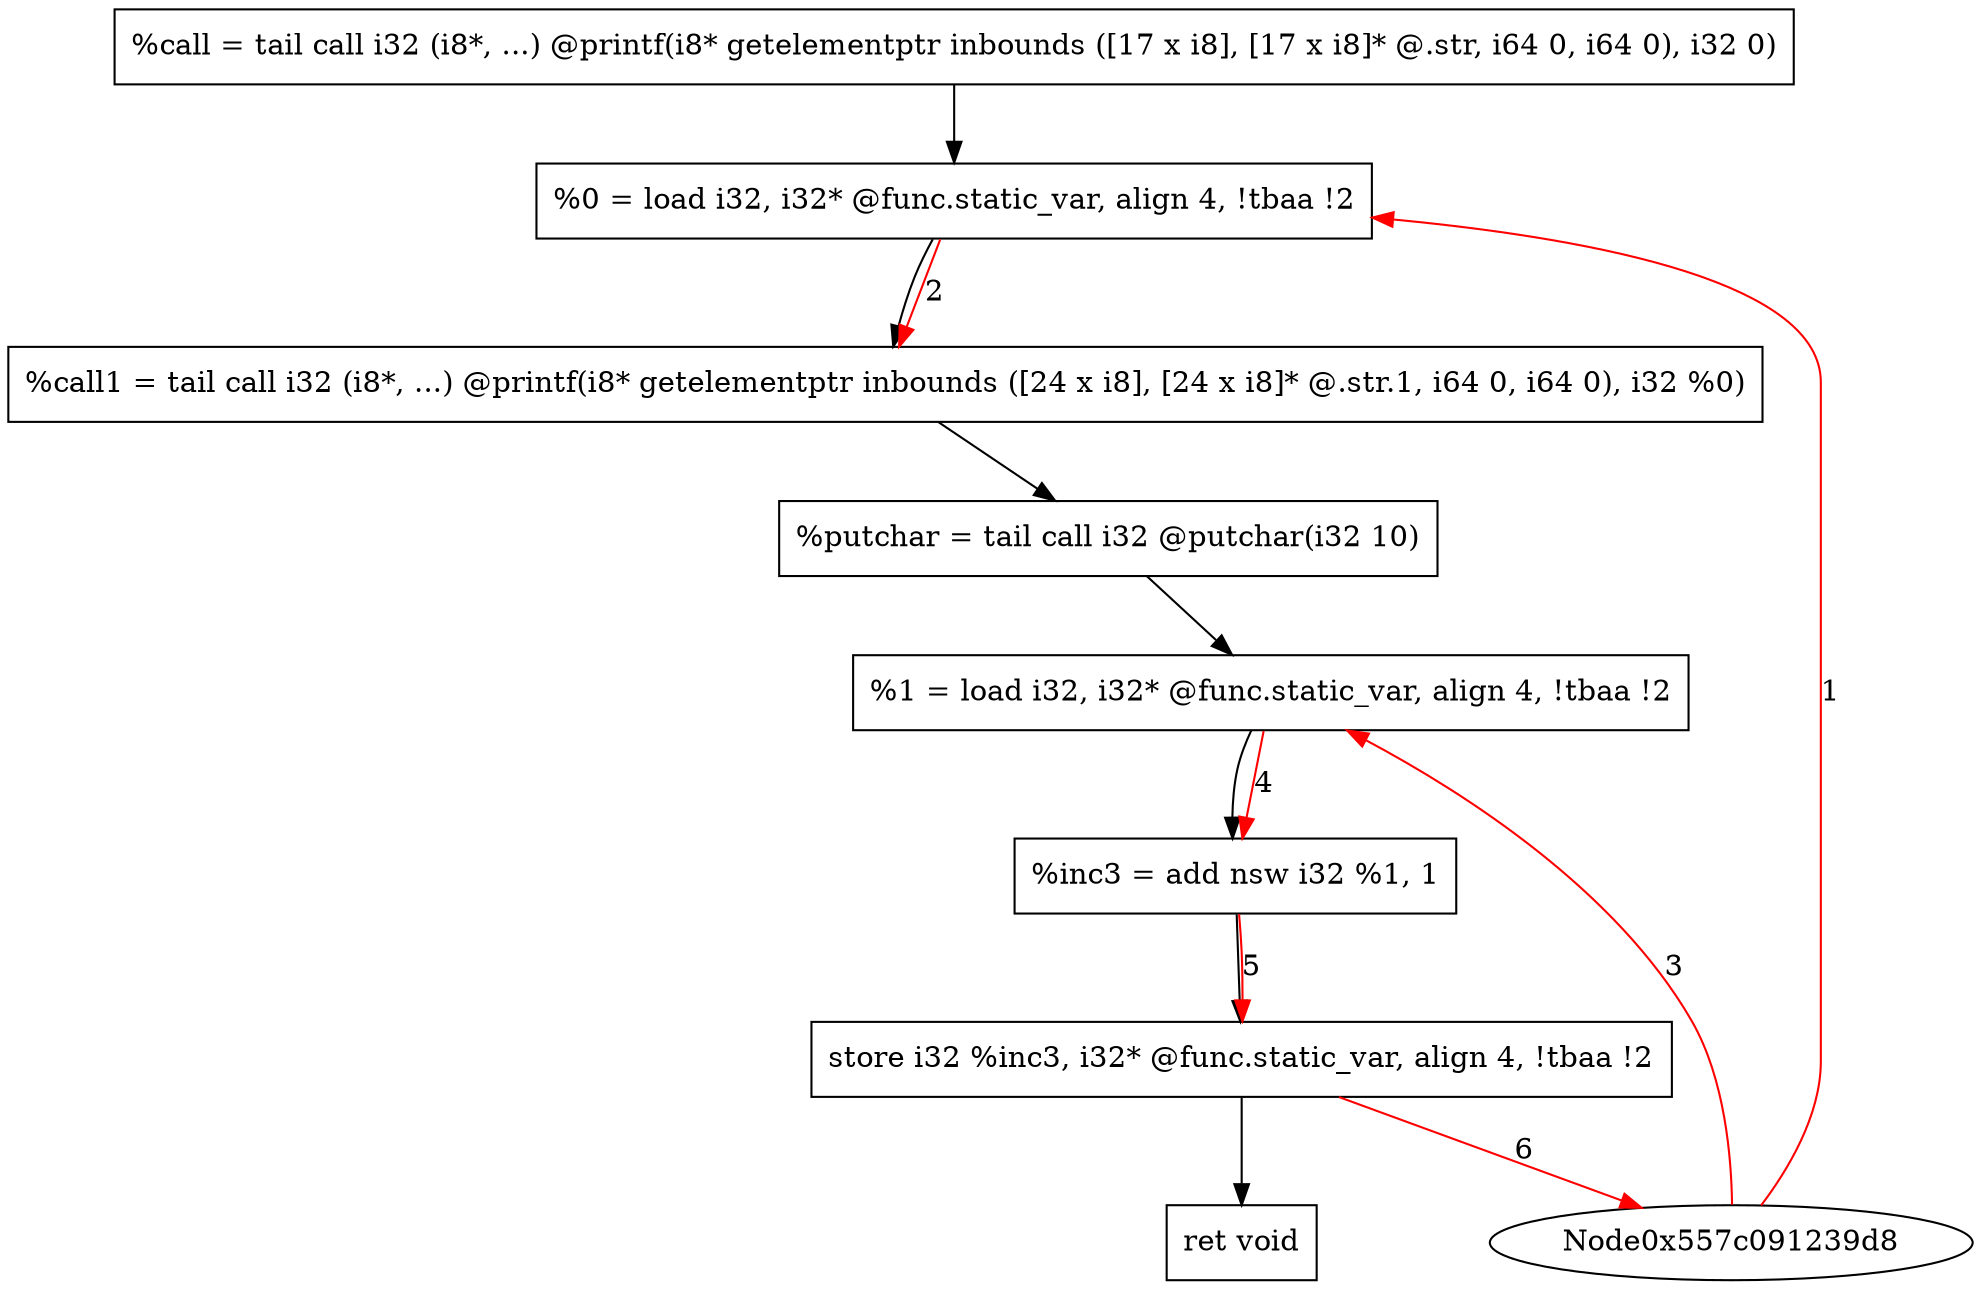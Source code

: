 digraph "CDFG for'func' function" {
	Node0x557c09125e38[shape=record, label="  %call = tail call i32 (i8*, ...) @printf(i8* getelementptr inbounds ([17 x i8], [17 x i8]* @.str, i64 0, i64 0), i32 0)"]
	Node0x557c09125f48[shape=record, label="  %0 = load i32, i32* @func.static_var, align 4, !tbaa !2"]
	Node0x557c09126f48[shape=record, label="  %call1 = tail call i32 (i8*, ...) @printf(i8* getelementptr inbounds ([24 x i8], [24 x i8]* @.str.1, i64 0, i64 0), i32 %0)"]
	Node0x557c091270d0[shape=record, label="  %putchar = tail call i32 @putchar(i32 10)"]
	Node0x557c091271d8[shape=record, label="  %1 = load i32, i32* @func.static_var, align 4, !tbaa !2"]
	Node0x557c09127880[shape=record, label="  %inc3 = add nsw i32 %1, 1"]
	Node0x557c09127920[shape=record, label="  store i32 %inc3, i32* @func.static_var, align 4, !tbaa !2"]
	Node0x557c09127970[shape=record, label="  ret void"]
	Node0x557c09125e38 -> Node0x557c09125f48
	Node0x557c09125f48 -> Node0x557c09126f48
	Node0x557c09126f48 -> Node0x557c091270d0
	Node0x557c091270d0 -> Node0x557c091271d8
	Node0x557c091271d8 -> Node0x557c09127880
	Node0x557c09127880 -> Node0x557c09127920
	Node0x557c09127920 -> Node0x557c09127970
edge [color=red]
	Node0x557c091239d8 -> Node0x557c09125f48[label="1"]
	Node0x557c09125f48 -> Node0x557c09126f48[label="2"]
	Node0x557c091239d8 -> Node0x557c091271d8[label="3"]
	Node0x557c091271d8 -> Node0x557c09127880[label="4"]
	Node0x557c09127880 -> Node0x557c09127920[label="5"]
	Node0x557c09127920 -> Node0x557c091239d8[label="6"]
}
